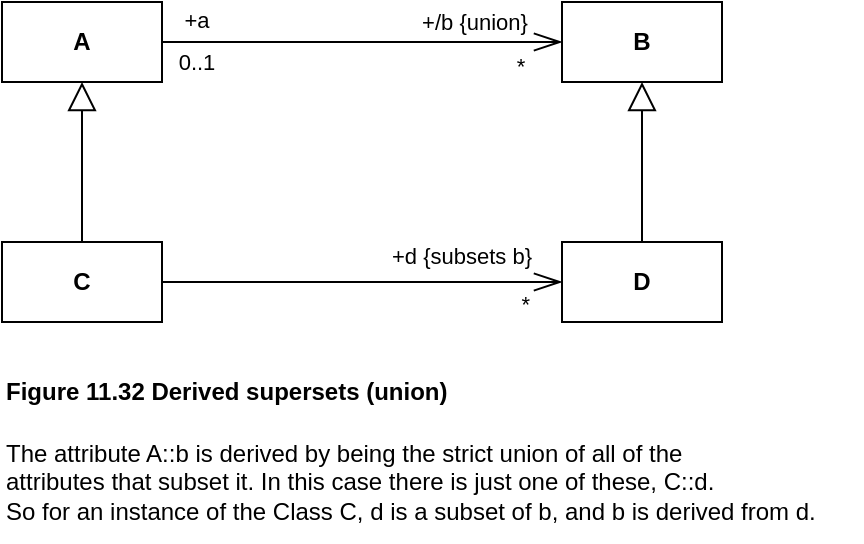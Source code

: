 <mxfile version="21.6.5" type="device">
  <diagram name="Page-1" id="54MNODyKndPqk-gurX4-">
    <mxGraphModel dx="978" dy="568" grid="1" gridSize="10" guides="1" tooltips="1" connect="1" arrows="1" fold="1" page="1" pageScale="1" pageWidth="1169" pageHeight="827" math="0" shadow="0">
      <root>
        <mxCell id="0" />
        <mxCell id="1" parent="0" />
        <mxCell id="flQNT9FrmD4RMxMTmG81-1" style="edgeStyle=orthogonalEdgeStyle;rounded=0;orthogonalLoop=1;jettySize=auto;html=1;exitX=1;exitY=0.5;exitDx=0;exitDy=0;entryX=0;entryY=0.5;entryDx=0;entryDy=0;endArrow=openThin;endFill=0;endSize=12;" edge="1" parent="1" source="flQNT9FrmD4RMxMTmG81-6" target="flQNT9FrmD4RMxMTmG81-14">
          <mxGeometry relative="1" as="geometry" />
        </mxCell>
        <mxCell id="flQNT9FrmD4RMxMTmG81-2" value="+a" style="edgeLabel;html=1;align=center;verticalAlign=middle;resizable=0;points=[];" vertex="1" connectable="0" parent="flQNT9FrmD4RMxMTmG81-1">
          <mxGeometry x="-0.83" y="-1" relative="1" as="geometry">
            <mxPoint y="-12" as="offset" />
          </mxGeometry>
        </mxCell>
        <mxCell id="flQNT9FrmD4RMxMTmG81-3" value="0..1" style="edgeLabel;html=1;align=center;verticalAlign=middle;resizable=0;points=[];" vertex="1" connectable="0" parent="flQNT9FrmD4RMxMTmG81-1">
          <mxGeometry x="-0.83" relative="1" as="geometry">
            <mxPoint y="10" as="offset" />
          </mxGeometry>
        </mxCell>
        <mxCell id="flQNT9FrmD4RMxMTmG81-4" value="+/b {union}" style="edgeLabel;html=1;align=center;verticalAlign=middle;resizable=0;points=[];" vertex="1" connectable="0" parent="flQNT9FrmD4RMxMTmG81-1">
          <mxGeometry x="0.6" y="1" relative="1" as="geometry">
            <mxPoint x="-4" y="-9" as="offset" />
          </mxGeometry>
        </mxCell>
        <mxCell id="flQNT9FrmD4RMxMTmG81-5" value="*" style="edgeLabel;html=1;align=center;verticalAlign=middle;resizable=0;points=[];" vertex="1" connectable="0" parent="flQNT9FrmD4RMxMTmG81-1">
          <mxGeometry x="0.75" y="-2" relative="1" as="geometry">
            <mxPoint x="4" y="10" as="offset" />
          </mxGeometry>
        </mxCell>
        <mxCell id="flQNT9FrmD4RMxMTmG81-6" value="A" style="whiteSpace=wrap;html=1;fontStyle=1" vertex="1" parent="1">
          <mxGeometry x="40" y="40" width="80" height="40" as="geometry" />
        </mxCell>
        <mxCell id="flQNT9FrmD4RMxMTmG81-7" style="edgeStyle=orthogonalEdgeStyle;rounded=0;orthogonalLoop=1;jettySize=auto;html=1;exitX=0.5;exitY=0;exitDx=0;exitDy=0;entryX=0.5;entryY=1;entryDx=0;entryDy=0;endArrow=block;endFill=0;endSize=12;" edge="1" parent="1" source="flQNT9FrmD4RMxMTmG81-11" target="flQNT9FrmD4RMxMTmG81-6">
          <mxGeometry relative="1" as="geometry" />
        </mxCell>
        <mxCell id="flQNT9FrmD4RMxMTmG81-8" style="edgeStyle=orthogonalEdgeStyle;rounded=0;orthogonalLoop=1;jettySize=auto;html=1;exitX=1;exitY=0.5;exitDx=0;exitDy=0;endSize=12;endArrow=openThin;endFill=0;" edge="1" parent="1" source="flQNT9FrmD4RMxMTmG81-11" target="flQNT9FrmD4RMxMTmG81-13">
          <mxGeometry relative="1" as="geometry" />
        </mxCell>
        <mxCell id="flQNT9FrmD4RMxMTmG81-9" value="+d {subsets b}" style="edgeLabel;html=1;align=right;verticalAlign=middle;resizable=0;points=[];" vertex="1" connectable="0" parent="flQNT9FrmD4RMxMTmG81-8">
          <mxGeometry x="0.74" relative="1" as="geometry">
            <mxPoint x="11" y="-13" as="offset" />
          </mxGeometry>
        </mxCell>
        <mxCell id="flQNT9FrmD4RMxMTmG81-10" value="*" style="edgeLabel;html=1;align=right;verticalAlign=middle;resizable=0;points=[];" vertex="1" connectable="0" parent="flQNT9FrmD4RMxMTmG81-8">
          <mxGeometry x="0.71" y="-1" relative="1" as="geometry">
            <mxPoint x="13" y="10" as="offset" />
          </mxGeometry>
        </mxCell>
        <mxCell id="flQNT9FrmD4RMxMTmG81-11" value="C" style="whiteSpace=wrap;html=1;fontStyle=1" vertex="1" parent="1">
          <mxGeometry x="40" y="160" width="80" height="40" as="geometry" />
        </mxCell>
        <mxCell id="flQNT9FrmD4RMxMTmG81-12" style="edgeStyle=orthogonalEdgeStyle;rounded=0;orthogonalLoop=1;jettySize=auto;html=1;exitX=0.5;exitY=0;exitDx=0;exitDy=0;endArrow=block;endFill=0;endSize=12;" edge="1" parent="1" source="flQNT9FrmD4RMxMTmG81-13" target="flQNT9FrmD4RMxMTmG81-14">
          <mxGeometry relative="1" as="geometry" />
        </mxCell>
        <mxCell id="flQNT9FrmD4RMxMTmG81-13" value="D" style="whiteSpace=wrap;html=1;fontStyle=1" vertex="1" parent="1">
          <mxGeometry x="320" y="160" width="80" height="40" as="geometry" />
        </mxCell>
        <mxCell id="flQNT9FrmD4RMxMTmG81-14" value="B" style="whiteSpace=wrap;html=1;fontStyle=1" vertex="1" parent="1">
          <mxGeometry x="320" y="40" width="80" height="40" as="geometry" />
        </mxCell>
        <mxCell id="flQNT9FrmD4RMxMTmG81-15" value="&lt;b&gt;Figure 11.32 Derived supersets (union)&lt;/b&gt;" style="text;html=1;align=left;verticalAlign=middle;resizable=0;points=[];autosize=1;strokeColor=none;fillColor=none;" vertex="1" parent="1">
          <mxGeometry x="40" y="220" width="240" height="30" as="geometry" />
        </mxCell>
        <mxCell id="flQNT9FrmD4RMxMTmG81-18" value="&lt;div style=&quot;&quot;&gt;The attribute A::b is derived by being the strict union of all of the&lt;/div&gt;&lt;div style=&quot;&quot;&gt;&lt;div style=&quot;&quot;&gt;&lt;span style=&quot;background-color: initial;&quot;&gt;attributes that subset it. In this case there is just one of these, C::d.&lt;/span&gt;&lt;/div&gt;&lt;div style=&quot;&quot;&gt;&lt;span style=&quot;background-color: initial;&quot;&gt;So for an instance of the Class C, d is a subset of b,&amp;nbsp;&lt;/span&gt;&lt;span style=&quot;background-color: initial;&quot;&gt;and b is derived from d.&lt;/span&gt;&lt;/div&gt;&lt;/div&gt;" style="text;html=1;align=left;verticalAlign=middle;resizable=0;points=[];autosize=1;strokeColor=none;fillColor=none;" vertex="1" parent="1">
          <mxGeometry x="40" y="250" width="430" height="60" as="geometry" />
        </mxCell>
      </root>
    </mxGraphModel>
  </diagram>
</mxfile>
